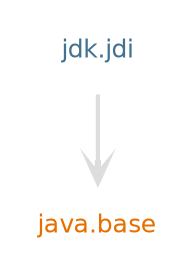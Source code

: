 digraph "jdk.jdi" {
  nodesep=.5;
  ranksep=0.600000;
  pencolor=transparent;
  node [shape=plaintext, fontcolor="#000000", fontname="DejaVuSans", fontsize=12, margin=".2,.2"];
  edge [penwidth=2, color="#999999", arrowhead=open, arrowsize=1];
  subgraph se {
  "java.base" [fontcolor="#e76f00", group=java];
  }
  subgraph jdk {
  "jdk.jdi" [fontcolor="#437291", group=jdk];
  }
  "jdk.jdi" -> "java.base" [color="#dddddd"];
}
